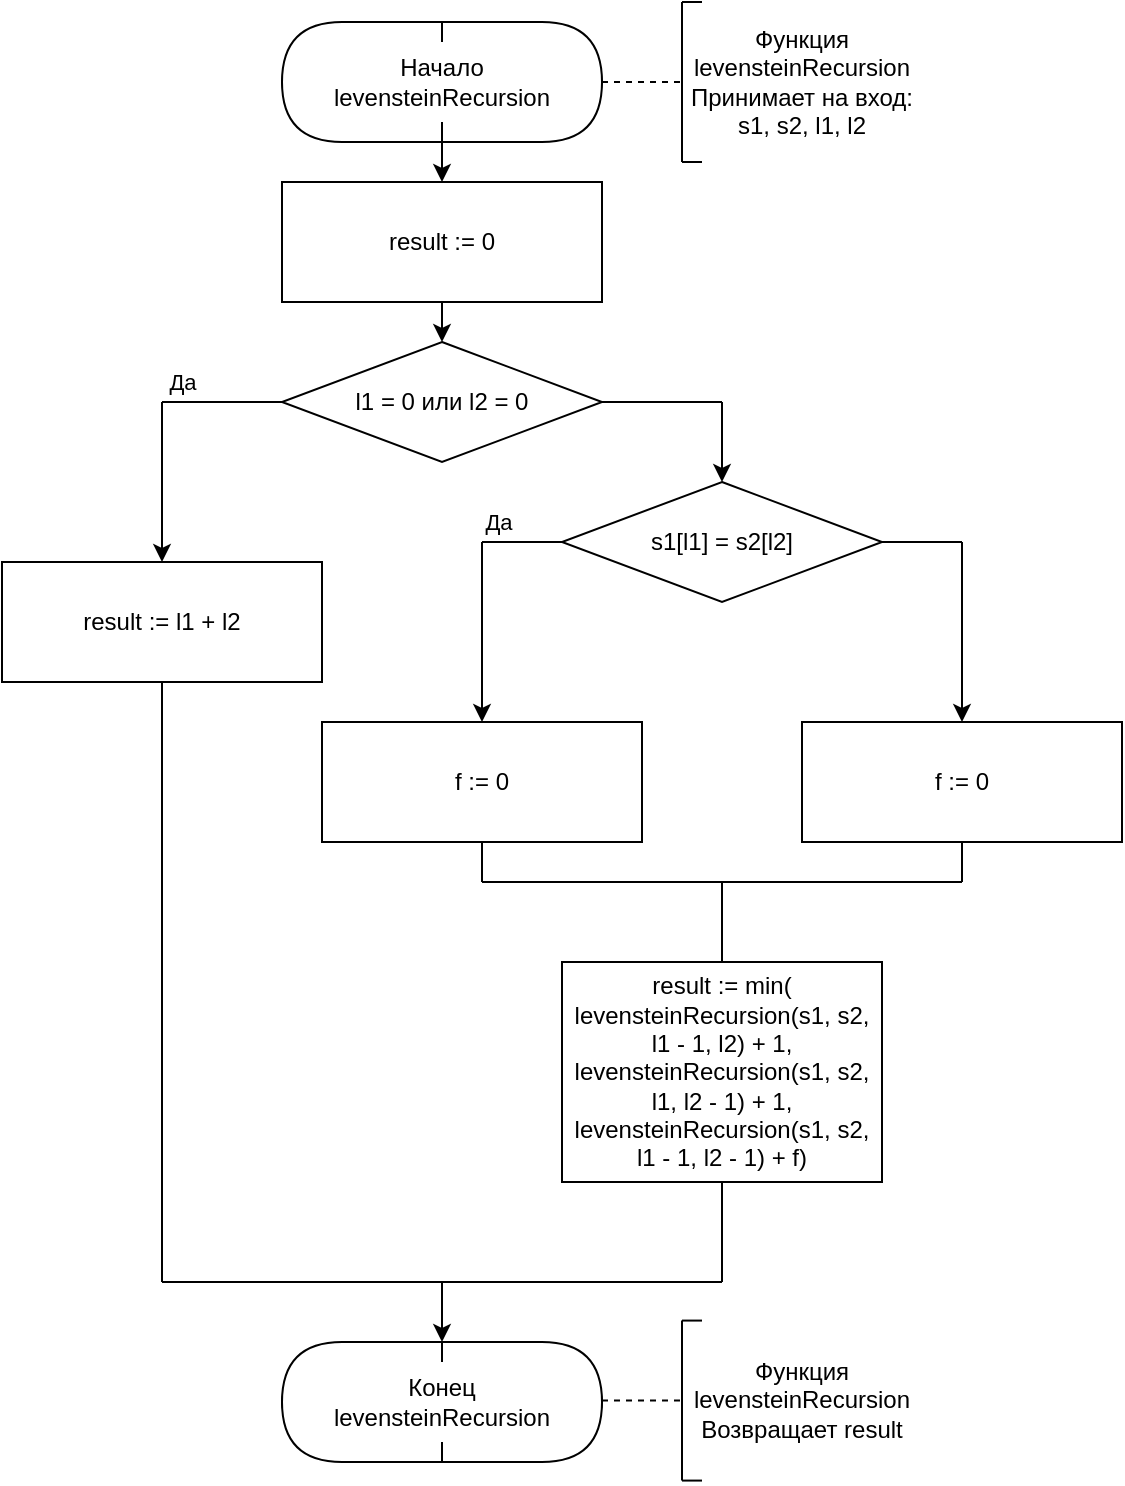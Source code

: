 <mxfile version="13.7.7" type="device"><diagram id="0QS1GDXXBve-4K5njmX6" name="Page-1"><mxGraphModel dx="1038" dy="568" grid="1" gridSize="10" guides="1" tooltips="1" connect="1" arrows="1" fold="1" page="1" pageScale="1" pageWidth="1827" pageHeight="11169" background="#ffffff" math="0" shadow="0"><root><mxCell id="0"/><mxCell id="1" parent="0"/><mxCell id="IzHHjLZdD_Ywkc8Lu91x-1" value="Начало levensteinRecursion" style="ellipse;whiteSpace=wrap;html=1;" parent="1" vertex="1"><mxGeometry x="240" y="130" width="160" height="60" as="geometry"/></mxCell><mxCell id="IzHHjLZdD_Ywkc8Lu91x-10" value="" style="endArrow=none;dashed=1;html=1;exitX=1;exitY=0.5;exitDx=0;exitDy=0;" parent="1" source="IzHHjLZdD_Ywkc8Lu91x-1" edge="1"><mxGeometry width="50" height="50" relative="1" as="geometry"><mxPoint x="420" y="230" as="sourcePoint"/><mxPoint x="440" y="160" as="targetPoint"/></mxGeometry></mxCell><mxCell id="IzHHjLZdD_Ywkc8Lu91x-11" value="" style="endArrow=none;html=1;" parent="1" edge="1"><mxGeometry width="50" height="50" relative="1" as="geometry"><mxPoint x="440" y="200" as="sourcePoint"/><mxPoint x="440" y="120" as="targetPoint"/></mxGeometry></mxCell><mxCell id="IzHHjLZdD_Ywkc8Lu91x-12" value="" style="endArrow=none;html=1;" parent="1" edge="1"><mxGeometry width="50" height="50" relative="1" as="geometry"><mxPoint x="440" y="120" as="sourcePoint"/><mxPoint x="450" y="120" as="targetPoint"/></mxGeometry></mxCell><mxCell id="IzHHjLZdD_Ywkc8Lu91x-13" value="" style="endArrow=none;html=1;" parent="1" edge="1"><mxGeometry width="50" height="50" relative="1" as="geometry"><mxPoint x="450" y="200" as="sourcePoint"/><mxPoint x="440" y="200" as="targetPoint"/></mxGeometry></mxCell><mxCell id="IzHHjLZdD_Ywkc8Lu91x-14" value="Функция levensteinRecursion&lt;br&gt;Принимает на вход:&lt;br&gt;s1, s2, l1, l2" style="text;html=1;strokeColor=none;fillColor=none;align=center;verticalAlign=middle;whiteSpace=wrap;rounded=0;" parent="1" vertex="1"><mxGeometry x="440" y="120" width="120" height="80" as="geometry"/></mxCell><mxCell id="IzHHjLZdD_Ywkc8Lu91x-86" value="result := 0" style="rounded=0;whiteSpace=wrap;html=1;" parent="1" vertex="1"><mxGeometry x="240" y="210" width="160" height="60" as="geometry"/></mxCell><mxCell id="IzHHjLZdD_Ywkc8Lu91x-87" value="" style="endArrow=classic;html=1;exitX=0.5;exitY=1;exitDx=0;exitDy=0;entryX=0.5;entryY=0;entryDx=0;entryDy=0;" parent="1" source="IzHHjLZdD_Ywkc8Lu91x-1" target="IzHHjLZdD_Ywkc8Lu91x-86" edge="1"><mxGeometry width="50" height="50" relative="1" as="geometry"><mxPoint x="290" y="340" as="sourcePoint"/><mxPoint x="340" y="290" as="targetPoint"/></mxGeometry></mxCell><mxCell id="IzHHjLZdD_Ywkc8Lu91x-88" value="l1 = 0 или l2 = 0" style="rhombus;whiteSpace=wrap;html=1;rounded=0;shadow=0;comic=0;align=center;" parent="1" vertex="1"><mxGeometry x="240" y="290" width="160" height="60" as="geometry"/></mxCell><mxCell id="IzHHjLZdD_Ywkc8Lu91x-89" value="" style="endArrow=classic;html=1;exitX=0.5;exitY=1;exitDx=0;exitDy=0;" parent="1" source="IzHHjLZdD_Ywkc8Lu91x-86" target="IzHHjLZdD_Ywkc8Lu91x-88" edge="1"><mxGeometry width="50" height="50" relative="1" as="geometry"><mxPoint x="310" y="440" as="sourcePoint"/><mxPoint x="360" y="390" as="targetPoint"/></mxGeometry></mxCell><mxCell id="IzHHjLZdD_Ywkc8Lu91x-90" value="" style="endArrow=none;html=1;exitX=1;exitY=0.5;exitDx=0;exitDy=0;" parent="1" source="IzHHjLZdD_Ywkc8Lu91x-88" edge="1"><mxGeometry width="50" height="50" relative="1" as="geometry"><mxPoint x="340" y="500" as="sourcePoint"/><mxPoint x="460" y="320" as="targetPoint"/></mxGeometry></mxCell><mxCell id="IzHHjLZdD_Ywkc8Lu91x-91" value="" style="endArrow=none;html=1;entryX=0;entryY=0.5;entryDx=0;entryDy=0;" parent="1" target="IzHHjLZdD_Ywkc8Lu91x-88" edge="1"><mxGeometry width="50" height="50" relative="1" as="geometry"><mxPoint x="180" y="320" as="sourcePoint"/><mxPoint x="270" y="370" as="targetPoint"/></mxGeometry></mxCell><mxCell id="IzHHjLZdD_Ywkc8Lu91x-99" value="Да" style="edgeLabel;html=1;align=center;verticalAlign=middle;resizable=0;points=[];" parent="IzHHjLZdD_Ywkc8Lu91x-91" vertex="1" connectable="0"><mxGeometry x="-0.575" y="2" relative="1" as="geometry"><mxPoint x="-2.8" y="-8" as="offset"/></mxGeometry></mxCell><mxCell id="IzHHjLZdD_Ywkc8Lu91x-92" value="" style="endArrow=classic;html=1;" parent="1" edge="1"><mxGeometry width="50" height="50" relative="1" as="geometry"><mxPoint x="180" y="320" as="sourcePoint"/><mxPoint x="180" y="400" as="targetPoint"/></mxGeometry></mxCell><mxCell id="IzHHjLZdD_Ywkc8Lu91x-94" value="" style="endArrow=classic;html=1;" parent="1" edge="1"><mxGeometry width="50" height="50" relative="1" as="geometry"><mxPoint x="460" y="320" as="sourcePoint"/><mxPoint x="460" y="360" as="targetPoint"/></mxGeometry></mxCell><mxCell id="IzHHjLZdD_Ywkc8Lu91x-97" value="result := l1 + l2" style="rounded=0;whiteSpace=wrap;html=1;" parent="1" vertex="1"><mxGeometry x="100" y="400" width="160" height="60" as="geometry"/></mxCell><mxCell id="IzHHjLZdD_Ywkc8Lu91x-98" value="s1[l1] = s2[l2]" style="rhombus;whiteSpace=wrap;html=1;rounded=0;shadow=0;comic=0;align=center;" parent="1" vertex="1"><mxGeometry x="380" y="360" width="160" height="60" as="geometry"/></mxCell><mxCell id="IzHHjLZdD_Ywkc8Lu91x-100" value="" style="endArrow=none;html=1;entryX=0;entryY=0.5;entryDx=0;entryDy=0;" parent="1" target="IzHHjLZdD_Ywkc8Lu91x-98" edge="1"><mxGeometry width="50" height="50" relative="1" as="geometry"><mxPoint x="340" y="390" as="sourcePoint"/><mxPoint x="370" y="430" as="targetPoint"/></mxGeometry></mxCell><mxCell id="IzHHjLZdD_Ywkc8Lu91x-104" value="Да" style="edgeLabel;html=1;align=center;verticalAlign=middle;resizable=0;points=[];" parent="IzHHjLZdD_Ywkc8Lu91x-100" vertex="1" connectable="0"><mxGeometry x="-0.596" y="1" relative="1" as="geometry"><mxPoint y="-9" as="offset"/></mxGeometry></mxCell><mxCell id="IzHHjLZdD_Ywkc8Lu91x-101" value="" style="endArrow=none;html=1;exitX=1;exitY=0.5;exitDx=0;exitDy=0;" parent="1" source="IzHHjLZdD_Ywkc8Lu91x-98" edge="1"><mxGeometry width="50" height="50" relative="1" as="geometry"><mxPoint x="530" y="500" as="sourcePoint"/><mxPoint x="580" y="390" as="targetPoint"/></mxGeometry></mxCell><mxCell id="IzHHjLZdD_Ywkc8Lu91x-102" value="" style="endArrow=classic;html=1;entryX=0.5;entryY=0;entryDx=0;entryDy=0;" parent="1" target="IzHHjLZdD_Ywkc8Lu91x-105" edge="1"><mxGeometry width="50" height="50" relative="1" as="geometry"><mxPoint x="340" y="390" as="sourcePoint"/><mxPoint x="340" y="440" as="targetPoint"/></mxGeometry></mxCell><mxCell id="IzHHjLZdD_Ywkc8Lu91x-103" value="" style="endArrow=classic;html=1;entryX=0.5;entryY=0;entryDx=0;entryDy=0;" parent="1" target="IzHHjLZdD_Ywkc8Lu91x-106" edge="1"><mxGeometry width="50" height="50" relative="1" as="geometry"><mxPoint x="580" y="390" as="sourcePoint"/><mxPoint x="580" y="440" as="targetPoint"/></mxGeometry></mxCell><mxCell id="IzHHjLZdD_Ywkc8Lu91x-105" value="f := 0" style="rounded=0;whiteSpace=wrap;html=1;" parent="1" vertex="1"><mxGeometry x="260" y="480" width="160" height="60" as="geometry"/></mxCell><mxCell id="IzHHjLZdD_Ywkc8Lu91x-106" value="f := 0" style="rounded=0;whiteSpace=wrap;html=1;" parent="1" vertex="1"><mxGeometry x="500" y="480" width="160" height="60" as="geometry"/></mxCell><mxCell id="IzHHjLZdD_Ywkc8Lu91x-107" value="" style="endArrow=none;html=1;entryX=0.5;entryY=1;entryDx=0;entryDy=0;" parent="1" target="IzHHjLZdD_Ywkc8Lu91x-105" edge="1"><mxGeometry width="50" height="50" relative="1" as="geometry"><mxPoint x="340" y="560" as="sourcePoint"/><mxPoint x="370" y="590" as="targetPoint"/></mxGeometry></mxCell><mxCell id="IzHHjLZdD_Ywkc8Lu91x-108" value="" style="endArrow=none;html=1;" parent="1" edge="1"><mxGeometry width="50" height="50" relative="1" as="geometry"><mxPoint x="580" y="560" as="sourcePoint"/><mxPoint x="340" y="560" as="targetPoint"/></mxGeometry></mxCell><mxCell id="IzHHjLZdD_Ywkc8Lu91x-109" value="" style="endArrow=none;html=1;entryX=0.5;entryY=1;entryDx=0;entryDy=0;" parent="1" target="IzHHjLZdD_Ywkc8Lu91x-106" edge="1"><mxGeometry width="50" height="50" relative="1" as="geometry"><mxPoint x="580" y="560" as="sourcePoint"/><mxPoint x="350" y="570" as="targetPoint"/></mxGeometry></mxCell><mxCell id="IzHHjLZdD_Ywkc8Lu91x-110" value="" style="endArrow=none;html=1;" parent="1" edge="1"><mxGeometry width="50" height="50" relative="1" as="geometry"><mxPoint x="460" y="600" as="sourcePoint"/><mxPoint x="460" y="560" as="targetPoint"/></mxGeometry></mxCell><mxCell id="IzHHjLZdD_Ywkc8Lu91x-111" value="result := min(&lt;br&gt;levensteinRecursion(s1, s2, l1 - 1, l2) + 1,&lt;br&gt;levensteinRecursion(s1, s2, l1, l2 - 1) + 1,&lt;br&gt;levensteinRecursion(s1, s2, l1 - 1, l2 - 1) + f)" style="rounded=0;whiteSpace=wrap;html=1;" parent="1" vertex="1"><mxGeometry x="380" y="600" width="160" height="110" as="geometry"/></mxCell><mxCell id="IzHHjLZdD_Ywkc8Lu91x-112" value="" style="endArrow=none;html=1;entryX=0.5;entryY=1;entryDx=0;entryDy=0;" parent="1" target="IzHHjLZdD_Ywkc8Lu91x-97" edge="1"><mxGeometry width="50" height="50" relative="1" as="geometry"><mxPoint x="180" y="760" as="sourcePoint"/><mxPoint x="240" y="530" as="targetPoint"/></mxGeometry></mxCell><mxCell id="IzHHjLZdD_Ywkc8Lu91x-113" value="" style="endArrow=none;html=1;entryX=0.5;entryY=1;entryDx=0;entryDy=0;" parent="1" target="IzHHjLZdD_Ywkc8Lu91x-111" edge="1"><mxGeometry width="50" height="50" relative="1" as="geometry"><mxPoint x="460" y="760" as="sourcePoint"/><mxPoint x="480" y="770" as="targetPoint"/></mxGeometry></mxCell><mxCell id="IzHHjLZdD_Ywkc8Lu91x-114" value="" style="endArrow=none;html=1;" parent="1" edge="1"><mxGeometry width="50" height="50" relative="1" as="geometry"><mxPoint x="180" y="760" as="sourcePoint"/><mxPoint x="460" y="760" as="targetPoint"/></mxGeometry></mxCell><mxCell id="IzHHjLZdD_Ywkc8Lu91x-115" value="" style="endArrow=classic;html=1;" parent="1" edge="1"><mxGeometry width="50" height="50" relative="1" as="geometry"><mxPoint x="320" y="760" as="sourcePoint"/><mxPoint x="320" y="790" as="targetPoint"/></mxGeometry></mxCell><mxCell id="IzHHjLZdD_Ywkc8Lu91x-116" value="Конец levensteinRecursion" style="ellipse;whiteSpace=wrap;html=1;" parent="1" vertex="1"><mxGeometry x="240" y="790" width="160" height="60" as="geometry"/></mxCell><mxCell id="IzHHjLZdD_Ywkc8Lu91x-117" value="" style="endArrow=none;dashed=1;html=1;exitX=1;exitY=0.5;exitDx=0;exitDy=0;" parent="1" edge="1"><mxGeometry width="50" height="50" relative="1" as="geometry"><mxPoint x="400.0" y="819.29" as="sourcePoint"/><mxPoint x="440" y="819.29" as="targetPoint"/></mxGeometry></mxCell><mxCell id="IzHHjLZdD_Ywkc8Lu91x-118" value="" style="endArrow=none;html=1;" parent="1" edge="1"><mxGeometry width="50" height="50" relative="1" as="geometry"><mxPoint x="440" y="859.29" as="sourcePoint"/><mxPoint x="440" y="779.29" as="targetPoint"/></mxGeometry></mxCell><mxCell id="IzHHjLZdD_Ywkc8Lu91x-119" value="" style="endArrow=none;html=1;" parent="1" edge="1"><mxGeometry width="50" height="50" relative="1" as="geometry"><mxPoint x="440" y="779.29" as="sourcePoint"/><mxPoint x="450" y="779.29" as="targetPoint"/></mxGeometry></mxCell><mxCell id="IzHHjLZdD_Ywkc8Lu91x-120" value="" style="endArrow=none;html=1;" parent="1" edge="1"><mxGeometry width="50" height="50" relative="1" as="geometry"><mxPoint x="450" y="859.29" as="sourcePoint"/><mxPoint x="440" y="859.29" as="targetPoint"/></mxGeometry></mxCell><mxCell id="IzHHjLZdD_Ywkc8Lu91x-121" value="Функция levensteinRecursion&lt;br&gt;Возвращает result" style="text;html=1;strokeColor=none;fillColor=none;align=center;verticalAlign=middle;whiteSpace=wrap;rounded=0;" parent="1" vertex="1"><mxGeometry x="440" y="779.29" width="120" height="80" as="geometry"/></mxCell><mxCell id="t9K4IQyVEv-ILV00DNDz-1" value="" style="shape=delay;whiteSpace=wrap;html=1;" vertex="1" parent="1"><mxGeometry x="320" y="130" width="80" height="60" as="geometry"/></mxCell><mxCell id="t9K4IQyVEv-ILV00DNDz-2" value="" style="shape=delay;whiteSpace=wrap;html=1;rotation=-180;" vertex="1" parent="1"><mxGeometry x="240" y="130" width="80" height="60" as="geometry"/></mxCell><mxCell id="t9K4IQyVEv-ILV00DNDz-3" value="Начало levensteinRecursion" style="text;html=1;strokeColor=none;align=center;verticalAlign=middle;whiteSpace=wrap;rounded=0;fillColor=#ffffff;" vertex="1" parent="1"><mxGeometry x="260" y="140" width="120" height="40" as="geometry"/></mxCell><mxCell id="t9K4IQyVEv-ILV00DNDz-4" value="Начало levensteinRecursion" style="ellipse;whiteSpace=wrap;html=1;" vertex="1" parent="1"><mxGeometry x="240" y="790" width="160" height="60" as="geometry"/></mxCell><mxCell id="t9K4IQyVEv-ILV00DNDz-5" value="" style="shape=delay;whiteSpace=wrap;html=1;" vertex="1" parent="1"><mxGeometry x="320" y="790" width="80" height="60" as="geometry"/></mxCell><mxCell id="t9K4IQyVEv-ILV00DNDz-6" value="" style="shape=delay;whiteSpace=wrap;html=1;rotation=-180;" vertex="1" parent="1"><mxGeometry x="240" y="790" width="80" height="60" as="geometry"/></mxCell><mxCell id="t9K4IQyVEv-ILV00DNDz-7" value="Конец levensteinRecursion" style="text;html=1;strokeColor=none;align=center;verticalAlign=middle;whiteSpace=wrap;rounded=0;fillColor=#ffffff;" vertex="1" parent="1"><mxGeometry x="260" y="800" width="120" height="40" as="geometry"/></mxCell></root></mxGraphModel></diagram></mxfile>